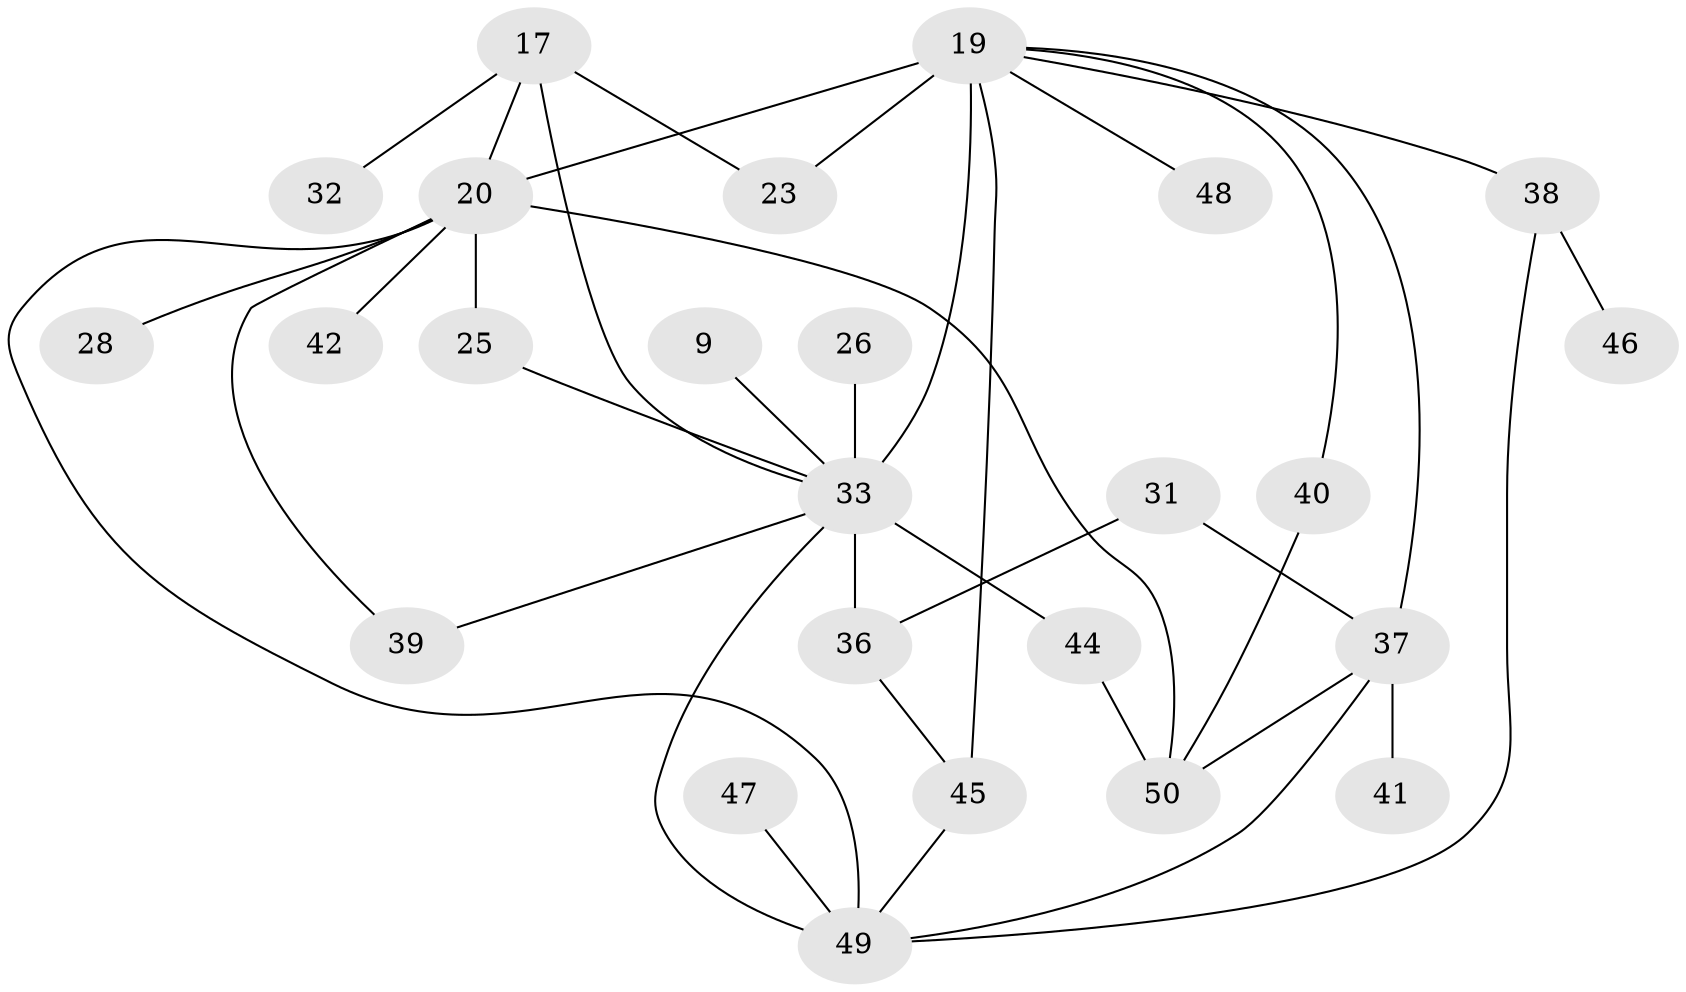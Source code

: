 // original degree distribution, {2: 0.28, 6: 0.08, 9: 0.02, 3: 0.2, 1: 0.22, 4: 0.2}
// Generated by graph-tools (version 1.1) at 2025/45/03/04/25 21:45:58]
// undirected, 25 vertices, 37 edges
graph export_dot {
graph [start="1"]
  node [color=gray90,style=filled];
  9;
  17;
  19 [super="+18"];
  20 [super="+14"];
  23;
  25;
  26;
  28;
  31;
  32;
  33 [super="+5+30+15"];
  36;
  37 [super="+29"];
  38 [super="+6+35"];
  39;
  40 [super="+24"];
  41;
  42;
  44 [super="+22"];
  45 [super="+16"];
  46;
  47;
  48;
  49 [super="+34+43"];
  50 [super="+27"];
  9 -- 33;
  17 -- 32;
  17 -- 23;
  17 -- 33;
  17 -- 20;
  19 -- 33 [weight=5];
  19 -- 48;
  19 -- 23;
  19 -- 45;
  19 -- 20;
  19 -- 40;
  19 -- 37;
  19 -- 38;
  20 -- 25;
  20 -- 28;
  20 -- 42;
  20 -- 39;
  20 -- 50;
  20 -- 49;
  25 -- 33;
  26 -- 33;
  31 -- 36;
  31 -- 37;
  33 -- 36;
  33 -- 39;
  33 -- 44 [weight=2];
  33 -- 49 [weight=3];
  36 -- 45;
  37 -- 41;
  37 -- 49;
  37 -- 50;
  38 -- 46;
  38 -- 49;
  40 -- 50;
  44 -- 50 [weight=2];
  45 -- 49 [weight=2];
  47 -- 49;
}
